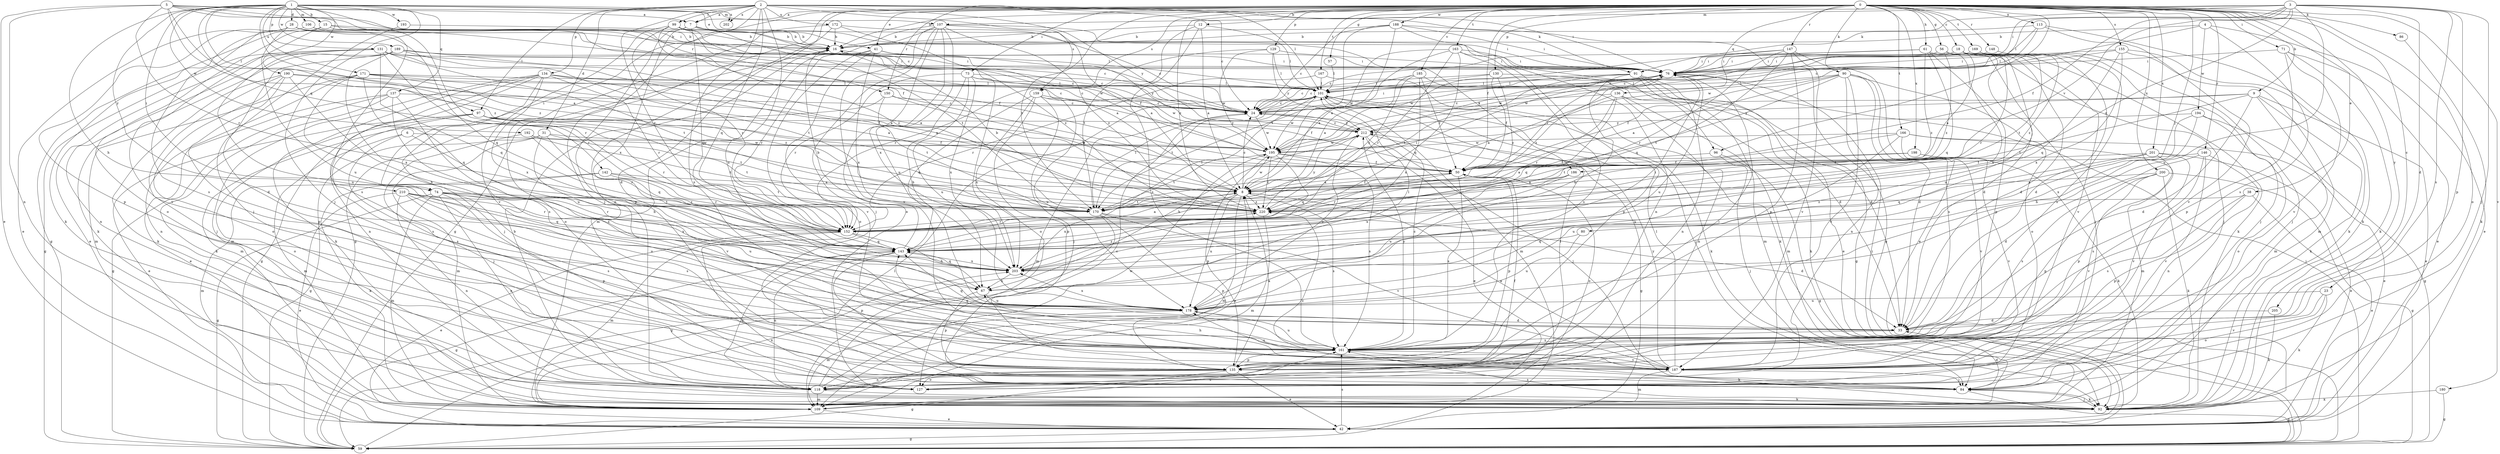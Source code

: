 strict digraph  {
0;
1;
2;
3;
4;
5;
6;
7;
8;
9;
12;
15;
16;
18;
23;
24;
28;
31;
33;
38;
41;
42;
50;
56;
57;
59;
61;
67;
71;
73;
74;
76;
80;
84;
86;
90;
91;
92;
96;
97;
99;
101;
106;
107;
109;
113;
118;
127;
129;
130;
131;
134;
135;
136;
137;
142;
143;
146;
147;
148;
150;
152;
155;
159;
161;
163;
166;
167;
169;
170;
171;
172;
178;
180;
185;
186;
187;
188;
189;
190;
192;
193;
194;
195;
198;
200;
201;
202;
203;
205;
210;
212;
220;
0 -> 7  [label=a];
0 -> 9  [label=b];
0 -> 12  [label=b];
0 -> 18  [label=c];
0 -> 23  [label=c];
0 -> 38  [label=e];
0 -> 41  [label=e];
0 -> 50  [label=f];
0 -> 56  [label=g];
0 -> 57  [label=g];
0 -> 59  [label=g];
0 -> 61  [label=h];
0 -> 71  [label=i];
0 -> 73  [label=i];
0 -> 74  [label=i];
0 -> 80  [label=j];
0 -> 86  [label=k];
0 -> 90  [label=k];
0 -> 96  [label=l];
0 -> 113  [label=n];
0 -> 118  [label=n];
0 -> 127  [label=o];
0 -> 129  [label=p];
0 -> 130  [label=p];
0 -> 136  [label=q];
0 -> 146  [label=r];
0 -> 147  [label=r];
0 -> 148  [label=r];
0 -> 150  [label=r];
0 -> 155  [label=s];
0 -> 159  [label=s];
0 -> 163  [label=t];
0 -> 166  [label=t];
0 -> 167  [label=t];
0 -> 169  [label=t];
0 -> 170  [label=t];
0 -> 180  [label=v];
0 -> 185  [label=v];
0 -> 188  [label=w];
0 -> 198  [label=x];
0 -> 200  [label=x];
0 -> 201  [label=x];
0 -> 205  [label=y];
0 -> 220  [label=z];
1 -> 15  [label=b];
1 -> 28  [label=d];
1 -> 41  [label=e];
1 -> 67  [label=h];
1 -> 74  [label=i];
1 -> 84  [label=j];
1 -> 96  [label=l];
1 -> 97  [label=l];
1 -> 106  [label=m];
1 -> 131  [label=p];
1 -> 137  [label=q];
1 -> 142  [label=q];
1 -> 150  [label=r];
1 -> 171  [label=u];
1 -> 189  [label=w];
1 -> 190  [label=w];
1 -> 192  [label=w];
1 -> 193  [label=w];
1 -> 202  [label=x];
1 -> 210  [label=y];
1 -> 220  [label=z];
2 -> 7  [label=a];
2 -> 24  [label=c];
2 -> 31  [label=d];
2 -> 76  [label=i];
2 -> 84  [label=j];
2 -> 91  [label=k];
2 -> 97  [label=l];
2 -> 99  [label=l];
2 -> 101  [label=l];
2 -> 134  [label=p];
2 -> 143  [label=q];
2 -> 152  [label=r];
2 -> 159  [label=s];
2 -> 161  [label=s];
2 -> 172  [label=u];
2 -> 178  [label=u];
2 -> 202  [label=x];
2 -> 212  [label=y];
3 -> 16  [label=b];
3 -> 33  [label=d];
3 -> 50  [label=f];
3 -> 76  [label=i];
3 -> 84  [label=j];
3 -> 91  [label=k];
3 -> 101  [label=l];
3 -> 107  [label=m];
3 -> 135  [label=p];
3 -> 161  [label=s];
3 -> 178  [label=u];
3 -> 186  [label=v];
3 -> 220  [label=z];
4 -> 16  [label=b];
4 -> 24  [label=c];
4 -> 42  [label=e];
4 -> 161  [label=s];
4 -> 194  [label=w];
5 -> 7  [label=a];
5 -> 8  [label=a];
5 -> 24  [label=c];
5 -> 42  [label=e];
5 -> 50  [label=f];
5 -> 76  [label=i];
5 -> 107  [label=m];
5 -> 118  [label=n];
5 -> 152  [label=r];
5 -> 220  [label=z];
6 -> 67  [label=h];
6 -> 84  [label=j];
6 -> 109  [label=m];
6 -> 195  [label=w];
7 -> 16  [label=b];
7 -> 135  [label=p];
7 -> 143  [label=q];
7 -> 170  [label=t];
7 -> 186  [label=v];
7 -> 203  [label=x];
8 -> 24  [label=c];
8 -> 50  [label=f];
8 -> 109  [label=m];
8 -> 161  [label=s];
8 -> 170  [label=t];
8 -> 178  [label=u];
8 -> 195  [label=w];
8 -> 203  [label=x];
8 -> 220  [label=z];
9 -> 24  [label=c];
9 -> 33  [label=d];
9 -> 42  [label=e];
9 -> 92  [label=k];
9 -> 109  [label=m];
9 -> 170  [label=t];
9 -> 212  [label=y];
12 -> 8  [label=a];
12 -> 16  [label=b];
12 -> 101  [label=l];
12 -> 161  [label=s];
12 -> 170  [label=t];
15 -> 16  [label=b];
15 -> 24  [label=c];
15 -> 50  [label=f];
15 -> 59  [label=g];
15 -> 92  [label=k];
15 -> 127  [label=o];
15 -> 187  [label=v];
16 -> 76  [label=i];
16 -> 127  [label=o];
18 -> 8  [label=a];
18 -> 24  [label=c];
18 -> 33  [label=d];
18 -> 76  [label=i];
18 -> 92  [label=k];
18 -> 152  [label=r];
18 -> 178  [label=u];
18 -> 187  [label=v];
23 -> 92  [label=k];
23 -> 127  [label=o];
23 -> 178  [label=u];
23 -> 187  [label=v];
24 -> 76  [label=i];
24 -> 109  [label=m];
24 -> 195  [label=w];
24 -> 212  [label=y];
28 -> 16  [label=b];
28 -> 42  [label=e];
28 -> 143  [label=q];
28 -> 152  [label=r];
28 -> 161  [label=s];
28 -> 178  [label=u];
28 -> 195  [label=w];
31 -> 59  [label=g];
31 -> 109  [label=m];
31 -> 143  [label=q];
31 -> 170  [label=t];
31 -> 187  [label=v];
31 -> 195  [label=w];
33 -> 143  [label=q];
33 -> 161  [label=s];
38 -> 42  [label=e];
38 -> 135  [label=p];
38 -> 161  [label=s];
38 -> 220  [label=z];
41 -> 76  [label=i];
41 -> 127  [label=o];
41 -> 152  [label=r];
41 -> 187  [label=v];
41 -> 203  [label=x];
41 -> 212  [label=y];
42 -> 59  [label=g];
42 -> 76  [label=i];
42 -> 161  [label=s];
50 -> 8  [label=a];
50 -> 76  [label=i];
50 -> 127  [label=o];
50 -> 135  [label=p];
50 -> 152  [label=r];
50 -> 161  [label=s];
56 -> 33  [label=d];
56 -> 76  [label=i];
56 -> 84  [label=j];
56 -> 195  [label=w];
56 -> 203  [label=x];
56 -> 220  [label=z];
57 -> 101  [label=l];
59 -> 76  [label=i];
59 -> 101  [label=l];
61 -> 24  [label=c];
61 -> 76  [label=i];
61 -> 84  [label=j];
61 -> 135  [label=p];
61 -> 143  [label=q];
61 -> 220  [label=z];
67 -> 101  [label=l];
67 -> 135  [label=p];
67 -> 178  [label=u];
71 -> 42  [label=e];
71 -> 76  [label=i];
71 -> 92  [label=k];
71 -> 135  [label=p];
71 -> 187  [label=v];
73 -> 67  [label=h];
73 -> 101  [label=l];
73 -> 127  [label=o];
73 -> 152  [label=r];
73 -> 178  [label=u];
73 -> 195  [label=w];
73 -> 203  [label=x];
74 -> 59  [label=g];
74 -> 109  [label=m];
74 -> 118  [label=n];
74 -> 135  [label=p];
74 -> 152  [label=r];
74 -> 161  [label=s];
74 -> 170  [label=t];
74 -> 178  [label=u];
74 -> 203  [label=x];
76 -> 101  [label=l];
76 -> 178  [label=u];
76 -> 220  [label=z];
80 -> 143  [label=q];
80 -> 178  [label=u];
84 -> 33  [label=d];
84 -> 59  [label=g];
84 -> 92  [label=k];
84 -> 220  [label=z];
86 -> 92  [label=k];
90 -> 8  [label=a];
90 -> 33  [label=d];
90 -> 50  [label=f];
90 -> 101  [label=l];
90 -> 118  [label=n];
90 -> 127  [label=o];
90 -> 161  [label=s];
90 -> 170  [label=t];
90 -> 187  [label=v];
91 -> 24  [label=c];
91 -> 42  [label=e];
91 -> 59  [label=g];
91 -> 67  [label=h];
91 -> 101  [label=l];
91 -> 109  [label=m];
91 -> 118  [label=n];
91 -> 170  [label=t];
92 -> 16  [label=b];
92 -> 84  [label=j];
92 -> 161  [label=s];
96 -> 50  [label=f];
96 -> 59  [label=g];
96 -> 84  [label=j];
97 -> 42  [label=e];
97 -> 50  [label=f];
97 -> 127  [label=o];
97 -> 152  [label=r];
97 -> 161  [label=s];
97 -> 170  [label=t];
97 -> 212  [label=y];
99 -> 8  [label=a];
99 -> 16  [label=b];
99 -> 50  [label=f];
99 -> 101  [label=l];
99 -> 152  [label=r];
99 -> 187  [label=v];
99 -> 220  [label=z];
101 -> 24  [label=c];
101 -> 84  [label=j];
101 -> 92  [label=k];
101 -> 109  [label=m];
101 -> 170  [label=t];
101 -> 195  [label=w];
106 -> 16  [label=b];
106 -> 135  [label=p];
106 -> 161  [label=s];
107 -> 8  [label=a];
107 -> 16  [label=b];
107 -> 76  [label=i];
107 -> 84  [label=j];
107 -> 109  [label=m];
107 -> 127  [label=o];
107 -> 178  [label=u];
107 -> 187  [label=v];
107 -> 203  [label=x];
107 -> 220  [label=z];
109 -> 8  [label=a];
109 -> 42  [label=e];
109 -> 161  [label=s];
109 -> 203  [label=x];
113 -> 16  [label=b];
113 -> 92  [label=k];
113 -> 101  [label=l];
113 -> 187  [label=v];
113 -> 195  [label=w];
118 -> 24  [label=c];
118 -> 50  [label=f];
118 -> 92  [label=k];
118 -> 109  [label=m];
118 -> 143  [label=q];
118 -> 195  [label=w];
127 -> 101  [label=l];
129 -> 76  [label=i];
129 -> 101  [label=l];
129 -> 152  [label=r];
129 -> 195  [label=w];
129 -> 212  [label=y];
130 -> 24  [label=c];
130 -> 33  [label=d];
130 -> 50  [label=f];
130 -> 101  [label=l];
130 -> 220  [label=z];
131 -> 8  [label=a];
131 -> 24  [label=c];
131 -> 42  [label=e];
131 -> 59  [label=g];
131 -> 76  [label=i];
131 -> 143  [label=q];
131 -> 152  [label=r];
131 -> 170  [label=t];
131 -> 178  [label=u];
134 -> 8  [label=a];
134 -> 24  [label=c];
134 -> 59  [label=g];
134 -> 84  [label=j];
134 -> 92  [label=k];
134 -> 101  [label=l];
134 -> 109  [label=m];
134 -> 118  [label=n];
134 -> 152  [label=r];
134 -> 203  [label=x];
135 -> 8  [label=a];
135 -> 42  [label=e];
135 -> 59  [label=g];
135 -> 76  [label=i];
135 -> 118  [label=n];
135 -> 127  [label=o];
136 -> 8  [label=a];
136 -> 24  [label=c];
136 -> 92  [label=k];
136 -> 109  [label=m];
136 -> 118  [label=n];
136 -> 143  [label=q];
136 -> 152  [label=r];
137 -> 24  [label=c];
137 -> 42  [label=e];
137 -> 59  [label=g];
137 -> 92  [label=k];
137 -> 161  [label=s];
137 -> 178  [label=u];
142 -> 8  [label=a];
142 -> 92  [label=k];
142 -> 109  [label=m];
142 -> 152  [label=r];
142 -> 170  [label=t];
143 -> 16  [label=b];
143 -> 59  [label=g];
143 -> 118  [label=n];
143 -> 135  [label=p];
143 -> 203  [label=x];
146 -> 33  [label=d];
146 -> 50  [label=f];
146 -> 118  [label=n];
146 -> 161  [label=s];
146 -> 187  [label=v];
147 -> 42  [label=e];
147 -> 76  [label=i];
147 -> 135  [label=p];
147 -> 143  [label=q];
147 -> 152  [label=r];
147 -> 187  [label=v];
147 -> 195  [label=w];
148 -> 76  [label=i];
148 -> 84  [label=j];
150 -> 8  [label=a];
150 -> 24  [label=c];
150 -> 109  [label=m];
150 -> 170  [label=t];
152 -> 8  [label=a];
152 -> 42  [label=e];
152 -> 67  [label=h];
152 -> 101  [label=l];
152 -> 109  [label=m];
152 -> 143  [label=q];
155 -> 24  [label=c];
155 -> 76  [label=i];
155 -> 92  [label=k];
155 -> 109  [label=m];
155 -> 143  [label=q];
155 -> 203  [label=x];
159 -> 24  [label=c];
159 -> 50  [label=f];
159 -> 84  [label=j];
159 -> 135  [label=p];
159 -> 143  [label=q];
159 -> 178  [label=u];
159 -> 203  [label=x];
161 -> 24  [label=c];
161 -> 92  [label=k];
161 -> 135  [label=p];
161 -> 143  [label=q];
161 -> 178  [label=u];
161 -> 187  [label=v];
161 -> 212  [label=y];
163 -> 8  [label=a];
163 -> 76  [label=i];
163 -> 135  [label=p];
163 -> 143  [label=q];
163 -> 152  [label=r];
163 -> 161  [label=s];
163 -> 195  [label=w];
166 -> 42  [label=e];
166 -> 109  [label=m];
166 -> 170  [label=t];
166 -> 178  [label=u];
166 -> 187  [label=v];
166 -> 195  [label=w];
167 -> 92  [label=k];
167 -> 101  [label=l];
167 -> 152  [label=r];
169 -> 33  [label=d];
169 -> 76  [label=i];
169 -> 84  [label=j];
169 -> 161  [label=s];
169 -> 170  [label=t];
169 -> 195  [label=w];
169 -> 220  [label=z];
170 -> 33  [label=d];
170 -> 59  [label=g];
170 -> 76  [label=i];
170 -> 101  [label=l];
170 -> 135  [label=p];
170 -> 187  [label=v];
171 -> 24  [label=c];
171 -> 50  [label=f];
171 -> 67  [label=h];
171 -> 101  [label=l];
171 -> 109  [label=m];
171 -> 118  [label=n];
171 -> 143  [label=q];
171 -> 220  [label=z];
172 -> 16  [label=b];
172 -> 24  [label=c];
172 -> 33  [label=d];
172 -> 59  [label=g];
172 -> 220  [label=z];
178 -> 33  [label=d];
178 -> 109  [label=m];
178 -> 203  [label=x];
178 -> 212  [label=y];
180 -> 59  [label=g];
180 -> 92  [label=k];
185 -> 8  [label=a];
185 -> 33  [label=d];
185 -> 50  [label=f];
185 -> 101  [label=l];
185 -> 203  [label=x];
185 -> 220  [label=z];
186 -> 8  [label=a];
186 -> 178  [label=u];
186 -> 203  [label=x];
187 -> 8  [label=a];
187 -> 67  [label=h];
187 -> 84  [label=j];
187 -> 101  [label=l];
187 -> 109  [label=m];
187 -> 178  [label=u];
187 -> 212  [label=y];
188 -> 8  [label=a];
188 -> 16  [label=b];
188 -> 24  [label=c];
188 -> 59  [label=g];
188 -> 76  [label=i];
188 -> 118  [label=n];
188 -> 170  [label=t];
189 -> 8  [label=a];
189 -> 24  [label=c];
189 -> 33  [label=d];
189 -> 76  [label=i];
189 -> 92  [label=k];
189 -> 118  [label=n];
189 -> 170  [label=t];
189 -> 203  [label=x];
190 -> 8  [label=a];
190 -> 84  [label=j];
190 -> 92  [label=k];
190 -> 101  [label=l];
190 -> 127  [label=o];
190 -> 135  [label=p];
190 -> 161  [label=s];
192 -> 152  [label=r];
192 -> 161  [label=s];
192 -> 170  [label=t];
192 -> 195  [label=w];
193 -> 16  [label=b];
193 -> 84  [label=j];
194 -> 59  [label=g];
194 -> 67  [label=h];
194 -> 127  [label=o];
194 -> 203  [label=x];
194 -> 212  [label=y];
195 -> 50  [label=f];
195 -> 135  [label=p];
195 -> 143  [label=q];
195 -> 161  [label=s];
195 -> 170  [label=t];
195 -> 220  [label=z];
198 -> 8  [label=a];
198 -> 50  [label=f];
198 -> 92  [label=k];
198 -> 187  [label=v];
200 -> 8  [label=a];
200 -> 59  [label=g];
200 -> 92  [label=k];
200 -> 135  [label=p];
200 -> 161  [label=s];
200 -> 187  [label=v];
201 -> 42  [label=e];
201 -> 50  [label=f];
201 -> 135  [label=p];
201 -> 143  [label=q];
201 -> 178  [label=u];
201 -> 187  [label=v];
203 -> 67  [label=h];
203 -> 76  [label=i];
203 -> 143  [label=q];
203 -> 220  [label=z];
205 -> 33  [label=d];
205 -> 92  [label=k];
210 -> 42  [label=e];
210 -> 118  [label=n];
210 -> 143  [label=q];
210 -> 152  [label=r];
210 -> 161  [label=s];
210 -> 178  [label=u];
210 -> 220  [label=z];
212 -> 24  [label=c];
212 -> 42  [label=e];
212 -> 59  [label=g];
212 -> 67  [label=h];
212 -> 76  [label=i];
212 -> 84  [label=j];
212 -> 195  [label=w];
220 -> 16  [label=b];
220 -> 109  [label=m];
220 -> 152  [label=r];
220 -> 212  [label=y];
}
